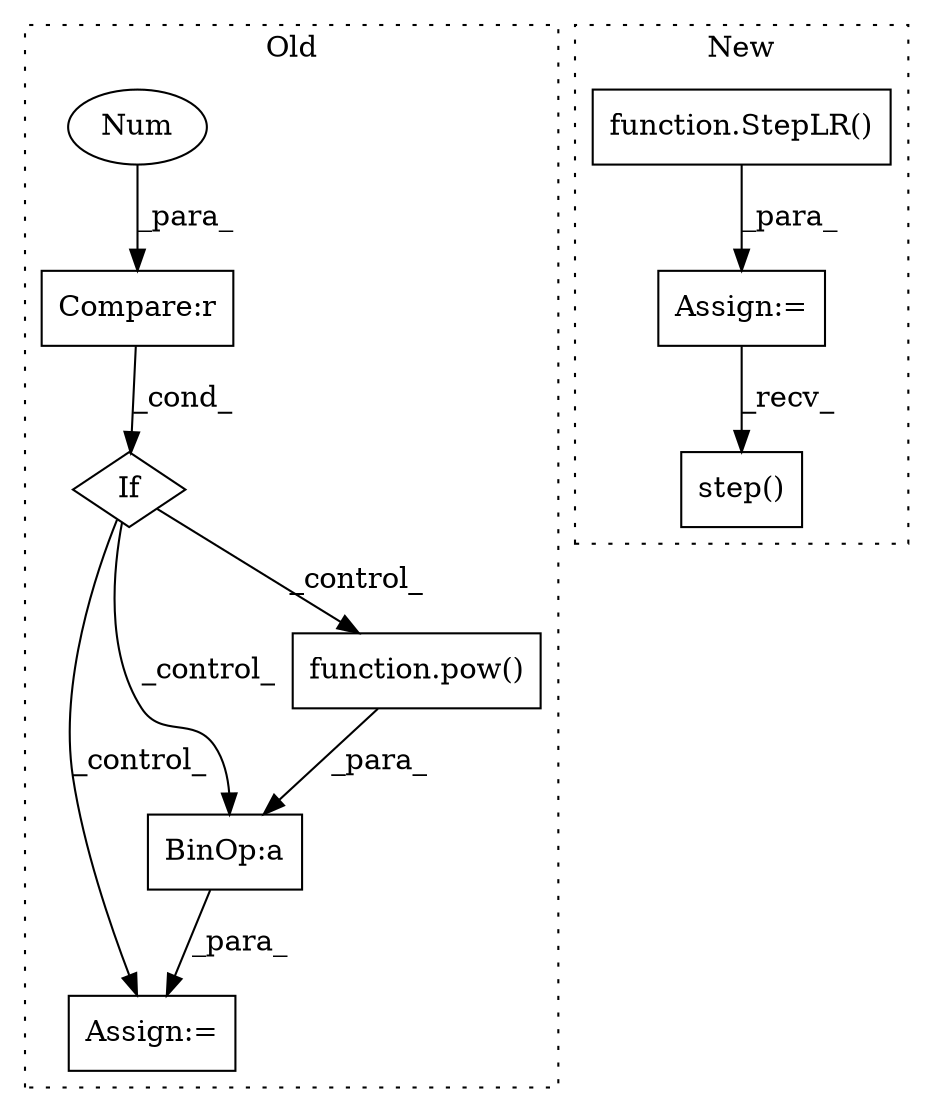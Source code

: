 digraph G {
subgraph cluster0 {
1 [label="If" a="96" s="432" l="3" shape="diamond"];
3 [label="Compare:r" a="40" s="435" l="22" shape="box"];
4 [label="Num" a="76" s="456" l="1" shape="ellipse"];
5 [label="Assign:=" a="68" s="469" l="3" shape="box"];
6 [label="BinOp:a" a="82" s="479" l="3" shape="box"];
7 [label="function.pow()" a="75" s="482,517" l="4,1" shape="box"];
label = "Old";
style="dotted";
}
subgraph cluster1 {
2 [label="step()" a="75" s="1283" l="14" shape="box"];
8 [label="function.StepLR()" a="75" s="810,826" l="7,45" shape="box"];
9 [label="Assign:=" a="68" s="807" l="3" shape="box"];
label = "New";
style="dotted";
}
1 -> 7 [label="_control_"];
1 -> 6 [label="_control_"];
1 -> 5 [label="_control_"];
3 -> 1 [label="_cond_"];
4 -> 3 [label="_para_"];
6 -> 5 [label="_para_"];
7 -> 6 [label="_para_"];
8 -> 9 [label="_para_"];
9 -> 2 [label="_recv_"];
}